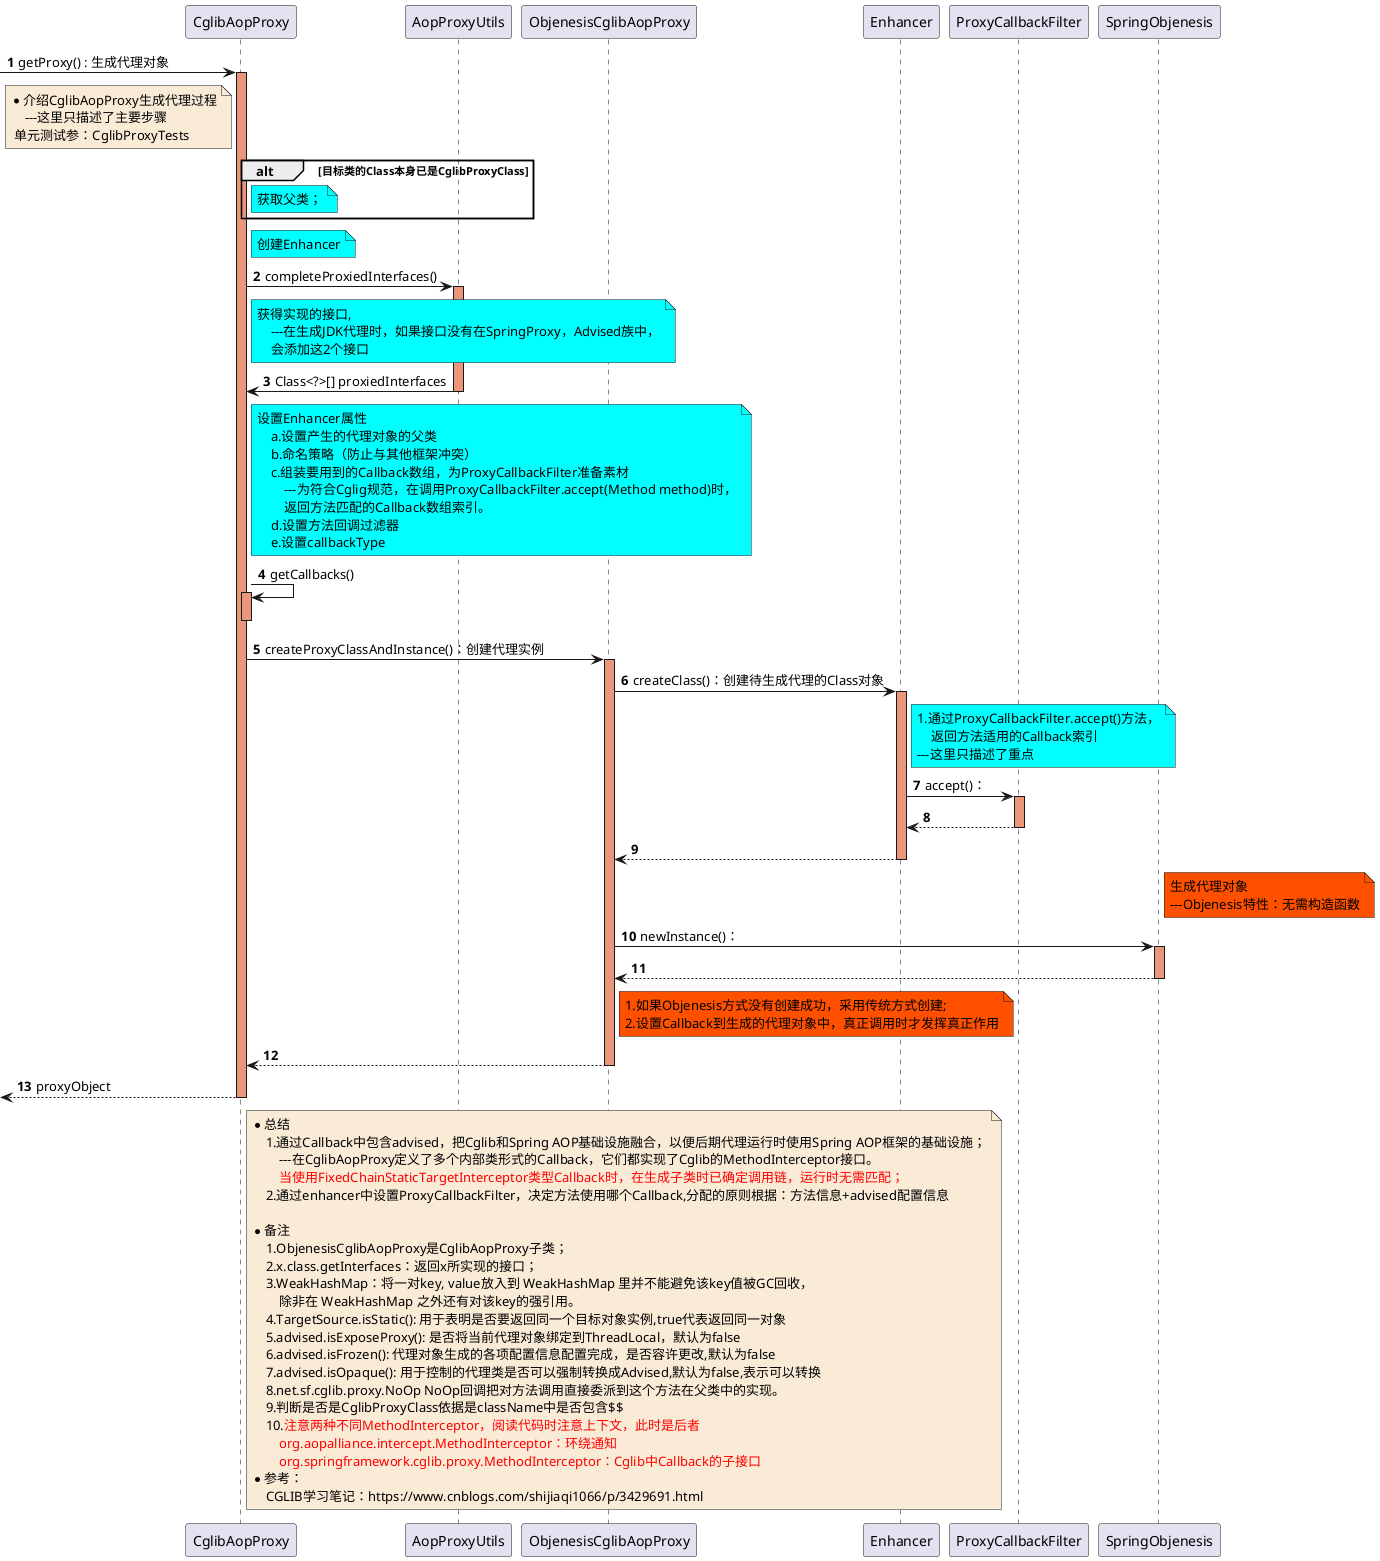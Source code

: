 @startuml

autonumber

-> CglibAopProxy: getProxy() : 生成代理对象

note left of CglibAopProxy #FAEBD7
    *介绍CglibAopProxy生成代理过程
        ---这里只描述了主要步骤
     单元测试参：CglibProxyTests
end note
activate CglibAopProxy #DarkSalmon
    alt 目标类的Class本身已是CglibProxyClass
        note right of CglibAopProxy #aqua
            获取父类；
        end note
    end

    note right of CglibAopProxy #aqua
        创建Enhancer
    end note

    CglibAopProxy-> AopProxyUtils:completeProxiedInterfaces()
    activate AopProxyUtils #DarkSalmon
        note right of CglibAopProxy #aqua
            获得实现的接口,
                ---在生成JDK代理时，如果接口没有在SpringProxy，Advised族中，
                会添加这2个接口
        end note
    AopProxyUtils-> CglibAopProxy:Class<?>[] proxiedInterfaces
    deactivate AopProxyUtils

    note right of CglibAopProxy #aqua
        设置Enhancer属性
            a.设置产生的代理对象的父类
            b.命名策略（防止与其他框架冲突）
            c.组装要用到的Callback数组，为ProxyCallbackFilter准备素材
                ---为符合Cglig规范，在调用ProxyCallbackFilter.accept(Method method)时，
                返回方法匹配的Callback数组索引。
            d.设置方法回调过滤器
            e.设置callbackType
    end note

    CglibAopProxy -> CglibAopProxy : getCallbacks()
    activate CglibAopProxy #DarkSalmon
    deactivate CglibAopProxy

    CglibAopProxy -> ObjenesisCglibAopProxy : createProxyClassAndInstance()：创建代理实例
    activate ObjenesisCglibAopProxy #DarkSalmon

        ObjenesisCglibAopProxy -> Enhancer : createClass()：创建待生成代理的Class对象
        activate Enhancer #DarkSalmon
            note right of Enhancer #aqua
                1.通过ProxyCallbackFilter.accept()方法，
                    返回方法适用的Callback索引
                ---这里只描述了重点
            end note

            Enhancer -> ProxyCallbackFilter : accept()：
            activate ProxyCallbackFilter #DarkSalmon
            ProxyCallbackFilter --> Enhancer
            deactivate ProxyCallbackFilter

        Enhancer --> ObjenesisCglibAopProxy
        deactivate Enhancer

        note right of SpringObjenesis #FF5000
            生成代理对象
            ---Objenesis特性：无需构造函数
        end note

        ObjenesisCglibAopProxy -> SpringObjenesis : newInstance()：
        activate SpringObjenesis #DarkSalmon
        SpringObjenesis --> ObjenesisCglibAopProxy
        deactivate SpringObjenesis

        note right of ObjenesisCglibAopProxy #FF5000
            1.如果Objenesis方式没有创建成功，采用传统方式创建;
            2.设置Callback到生成的代理对象中，真正调用时才发挥真正作用
        end note


    ObjenesisCglibAopProxy --> CglibAopProxy
    deactivate ObjenesisCglibAopProxy



<-- CglibAopProxy : proxyObject
deactivate CglibAopProxy

note right of CglibAopProxy #FAEBD7
*总结
    1.通过Callback中包含advised，把Cglib和Spring AOP基础设施融合，以便后期代理运行时使用Spring AOP框架的基础设施；
        ---在CglibAopProxy定义了多个内部类形式的Callback，它们都实现了Cglib的MethodInterceptor接口。
        <font color=red>当使用FixedChainStaticTargetInterceptor类型Callback时，在生成子类时已确定调用链，运行时无需匹配；</font>
    2.通过enhancer中设置ProxyCallbackFilter，决定方法使用哪个Callback,分配的原则根据：方法信息+advised配置信息

*备注
    1.ObjenesisCglibAopProxy是CglibAopProxy子类；
    2.x.class.getInterfaces：返回x所实现的接口；
    3.WeakHashMap：将一对key, value放入到 WeakHashMap 里并不能避免该key值被GC回收，
        除非在 WeakHashMap 之外还有对该key的强引用。
    4.TargetSource.isStatic(): 用于表明是否要返回同一个目标对象实例,true代表返回同一对象
    5.advised.isExposeProxy(): 是否将当前代理对象绑定到ThreadLocal，默认为false
    6.advised.isFrozen(): 代理对象生成的各项配置信息配置完成，是否容许更改,默认为false
    7.advised.isOpaque(): 用于控制的代理类是否可以强制转换成Advised,默认为false,表示可以转换
    8.net.sf.cglib.proxy.NoOp NoOp回调把对方法调用直接委派到这个方法在父类中的实现。
    9.判断是否是CglibProxyClass依据是className中是否包含$$
    10.<font color=red>注意两种不同MethodInterceptor，阅读代码时注意上下文，此时是后者</font>
        <font color=red>org.aopalliance.intercept.MethodInterceptor：环绕通知</font>
        <font color=red>org.springframework.cglib.proxy.MethodInterceptor：Cglib中Callback的子接口</font>
*参考：
    CGLIB学习笔记：https://www.cnblogs.com/shijiaqi1066/p/3429691.html
end note

@enduml